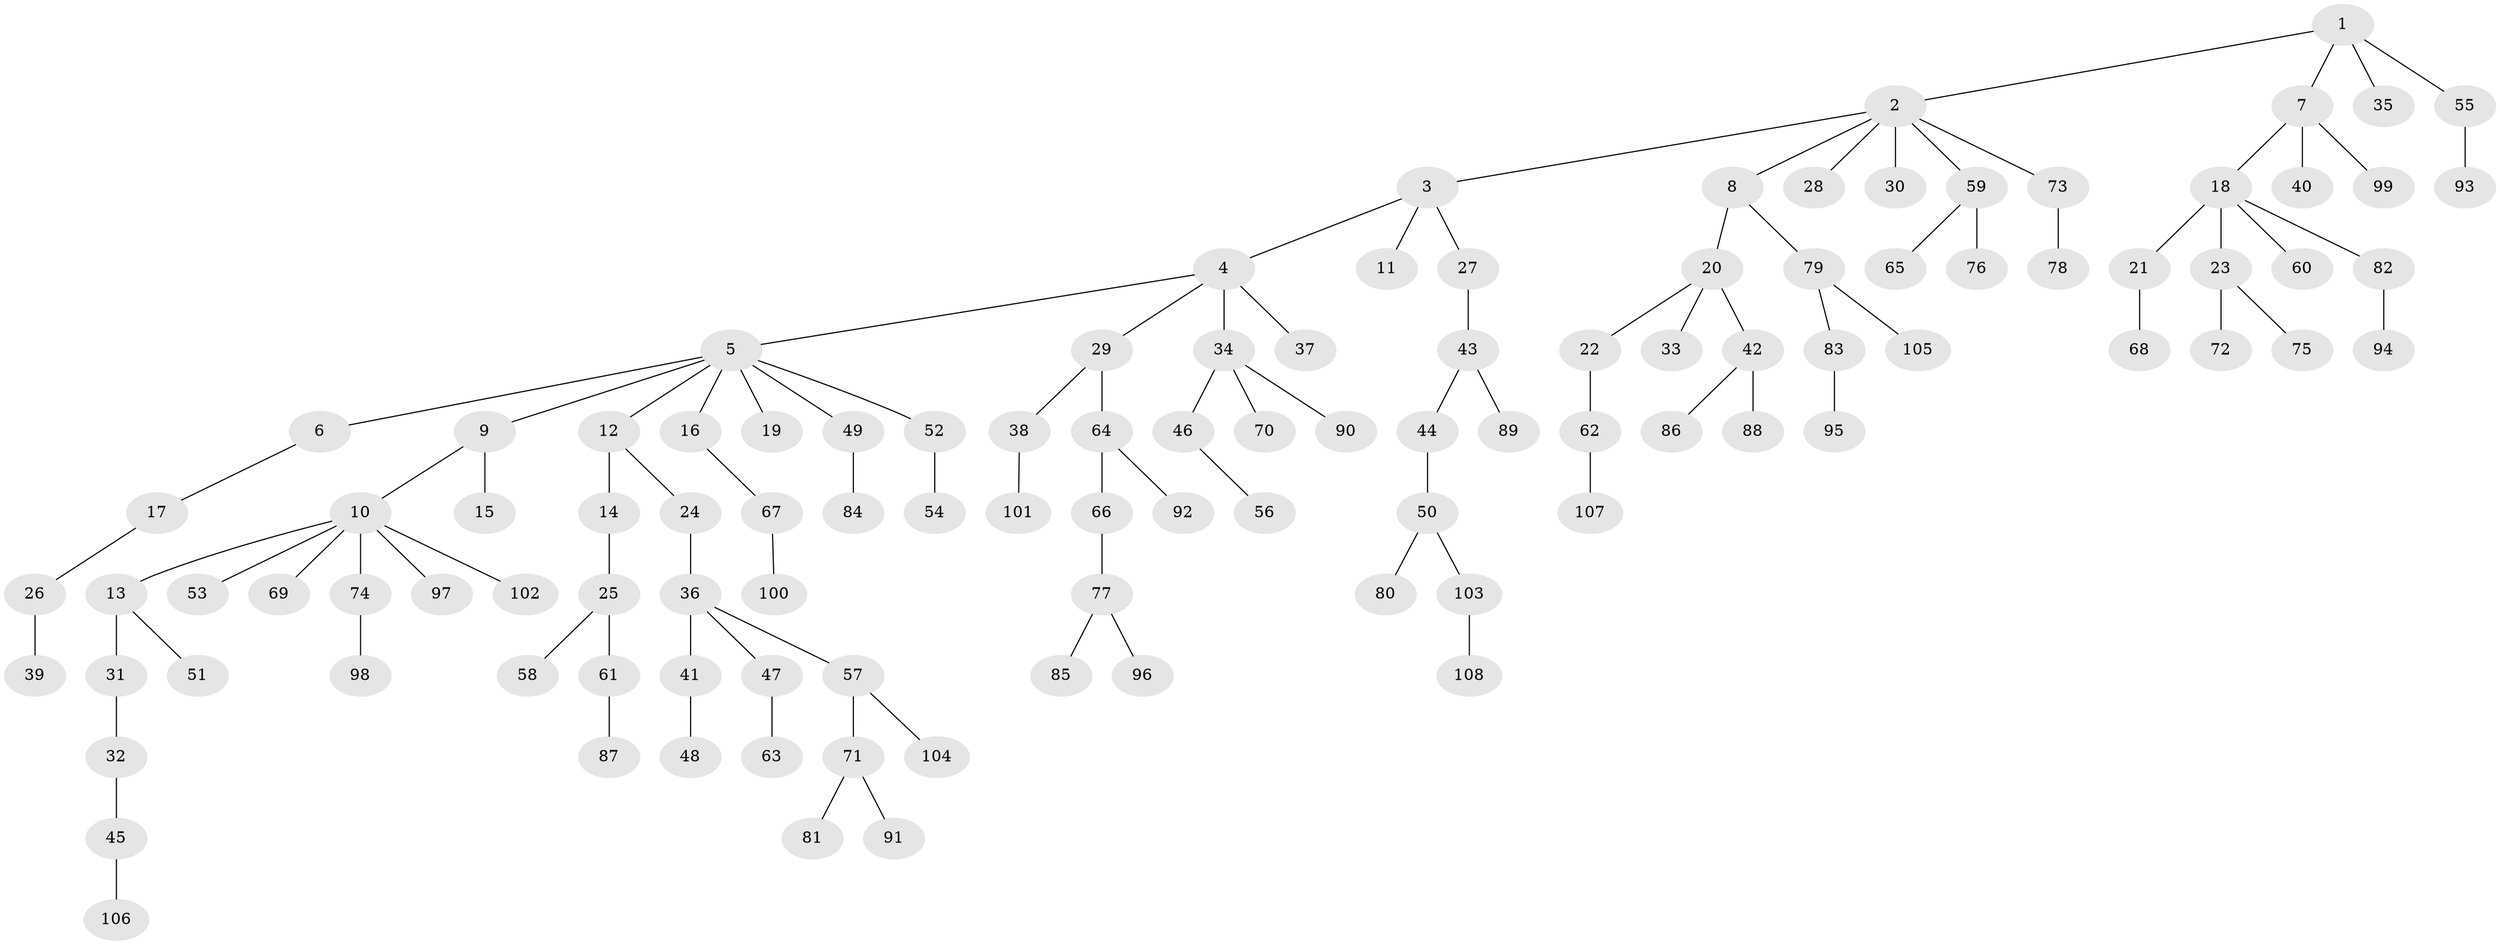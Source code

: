 // coarse degree distribution, {9: 0.0136986301369863, 4: 0.0410958904109589, 7: 0.0410958904109589, 8: 0.0136986301369863, 3: 0.0958904109589041, 2: 0.2054794520547945, 1: 0.589041095890411}
// Generated by graph-tools (version 1.1) at 2025/42/03/06/25 10:42:03]
// undirected, 108 vertices, 107 edges
graph export_dot {
graph [start="1"]
  node [color=gray90,style=filled];
  1;
  2;
  3;
  4;
  5;
  6;
  7;
  8;
  9;
  10;
  11;
  12;
  13;
  14;
  15;
  16;
  17;
  18;
  19;
  20;
  21;
  22;
  23;
  24;
  25;
  26;
  27;
  28;
  29;
  30;
  31;
  32;
  33;
  34;
  35;
  36;
  37;
  38;
  39;
  40;
  41;
  42;
  43;
  44;
  45;
  46;
  47;
  48;
  49;
  50;
  51;
  52;
  53;
  54;
  55;
  56;
  57;
  58;
  59;
  60;
  61;
  62;
  63;
  64;
  65;
  66;
  67;
  68;
  69;
  70;
  71;
  72;
  73;
  74;
  75;
  76;
  77;
  78;
  79;
  80;
  81;
  82;
  83;
  84;
  85;
  86;
  87;
  88;
  89;
  90;
  91;
  92;
  93;
  94;
  95;
  96;
  97;
  98;
  99;
  100;
  101;
  102;
  103;
  104;
  105;
  106;
  107;
  108;
  1 -- 2;
  1 -- 7;
  1 -- 35;
  1 -- 55;
  2 -- 3;
  2 -- 8;
  2 -- 28;
  2 -- 30;
  2 -- 59;
  2 -- 73;
  3 -- 4;
  3 -- 11;
  3 -- 27;
  4 -- 5;
  4 -- 29;
  4 -- 34;
  4 -- 37;
  5 -- 6;
  5 -- 9;
  5 -- 12;
  5 -- 16;
  5 -- 19;
  5 -- 49;
  5 -- 52;
  6 -- 17;
  7 -- 18;
  7 -- 40;
  7 -- 99;
  8 -- 20;
  8 -- 79;
  9 -- 10;
  9 -- 15;
  10 -- 13;
  10 -- 53;
  10 -- 69;
  10 -- 74;
  10 -- 97;
  10 -- 102;
  12 -- 14;
  12 -- 24;
  13 -- 31;
  13 -- 51;
  14 -- 25;
  16 -- 67;
  17 -- 26;
  18 -- 21;
  18 -- 23;
  18 -- 60;
  18 -- 82;
  20 -- 22;
  20 -- 33;
  20 -- 42;
  21 -- 68;
  22 -- 62;
  23 -- 72;
  23 -- 75;
  24 -- 36;
  25 -- 58;
  25 -- 61;
  26 -- 39;
  27 -- 43;
  29 -- 38;
  29 -- 64;
  31 -- 32;
  32 -- 45;
  34 -- 46;
  34 -- 70;
  34 -- 90;
  36 -- 41;
  36 -- 47;
  36 -- 57;
  38 -- 101;
  41 -- 48;
  42 -- 86;
  42 -- 88;
  43 -- 44;
  43 -- 89;
  44 -- 50;
  45 -- 106;
  46 -- 56;
  47 -- 63;
  49 -- 84;
  50 -- 80;
  50 -- 103;
  52 -- 54;
  55 -- 93;
  57 -- 71;
  57 -- 104;
  59 -- 65;
  59 -- 76;
  61 -- 87;
  62 -- 107;
  64 -- 66;
  64 -- 92;
  66 -- 77;
  67 -- 100;
  71 -- 81;
  71 -- 91;
  73 -- 78;
  74 -- 98;
  77 -- 85;
  77 -- 96;
  79 -- 83;
  79 -- 105;
  82 -- 94;
  83 -- 95;
  103 -- 108;
}
